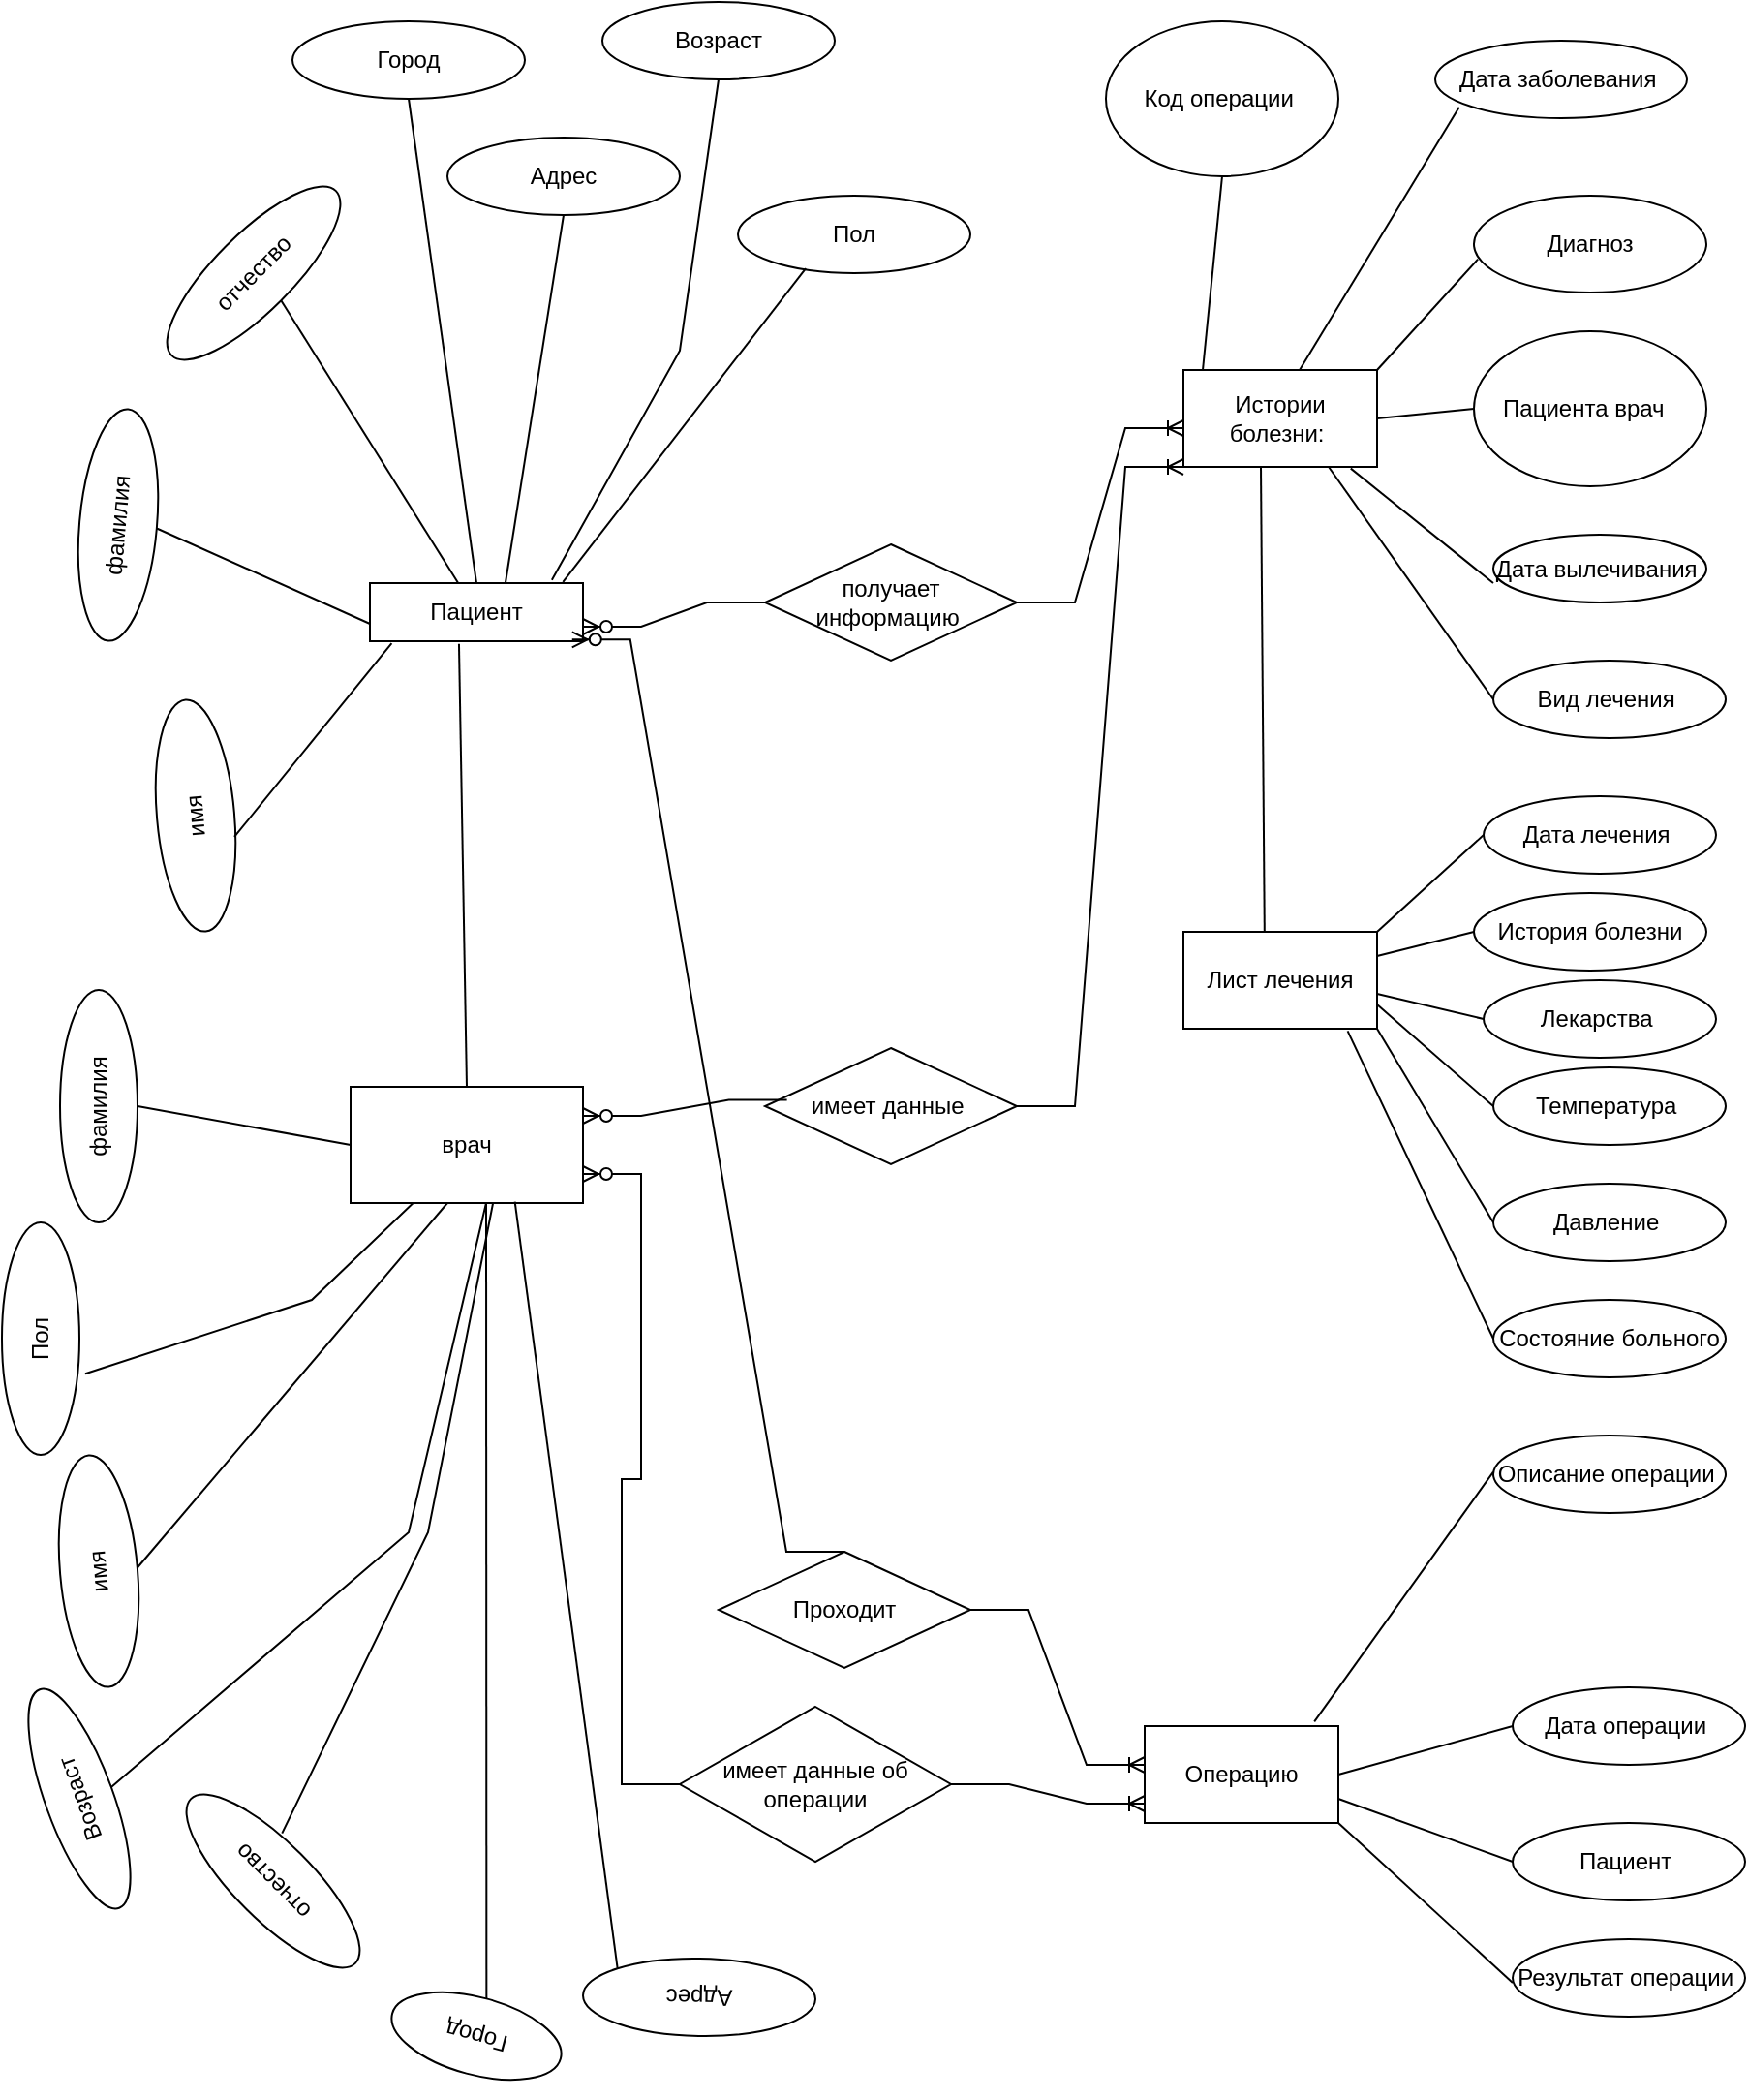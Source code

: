 <mxfile version="20.8.16" type="device"><diagram name="Страница 1" id="7uJj3UmM-R1pDKCrzV0b"><mxGraphModel dx="3129" dy="1347" grid="1" gridSize="10" guides="1" tooltips="1" connect="1" arrows="1" fold="1" page="1" pageScale="1" pageWidth="827" pageHeight="1169" math="0" shadow="0"><root><mxCell id="0"/><mxCell id="1" parent="0"/><mxCell id="b76o8oG3dsatVXxj7xm1-1" value="Пациент" style="rounded=0;whiteSpace=wrap;html=1;" parent="1" vertex="1"><mxGeometry x="80" y="340" width="110" height="30" as="geometry"/></mxCell><mxCell id="b76o8oG3dsatVXxj7xm1-2" value="получает информацию&amp;nbsp;" style="rhombus;whiteSpace=wrap;html=1;" parent="1" vertex="1"><mxGeometry x="284" y="320" width="130" height="60" as="geometry"/></mxCell><mxCell id="b76o8oG3dsatVXxj7xm1-6" value="Истории болезни:&amp;nbsp;" style="rounded=0;whiteSpace=wrap;html=1;" parent="1" vertex="1"><mxGeometry x="500" y="230" width="100" height="50" as="geometry"/></mxCell><mxCell id="b76o8oG3dsatVXxj7xm1-7" value="Пациента врач&amp;nbsp;&amp;nbsp;" style="ellipse;whiteSpace=wrap;html=1;" parent="1" vertex="1"><mxGeometry x="650" y="210" width="120" height="80" as="geometry"/></mxCell><mxCell id="b76o8oG3dsatVXxj7xm1-8" value="" style="endArrow=none;html=1;rounded=0;exitX=1;exitY=0.5;exitDx=0;exitDy=0;" parent="1" source="b76o8oG3dsatVXxj7xm1-6" edge="1"><mxGeometry width="50" height="50" relative="1" as="geometry"><mxPoint x="600" y="300" as="sourcePoint"/><mxPoint x="650" y="250" as="targetPoint"/></mxGeometry></mxCell><mxCell id="b76o8oG3dsatVXxj7xm1-9" value="Диагноз" style="ellipse;whiteSpace=wrap;html=1;" parent="1" vertex="1"><mxGeometry x="650" y="140" width="120" height="50" as="geometry"/></mxCell><mxCell id="b76o8oG3dsatVXxj7xm1-10" value="Дата вылечивания&amp;nbsp;" style="ellipse;whiteSpace=wrap;html=1;" parent="1" vertex="1"><mxGeometry x="660" y="315" width="110" height="35" as="geometry"/></mxCell><mxCell id="b76o8oG3dsatVXxj7xm1-11" value="Дата заболевания&amp;nbsp;" style="ellipse;whiteSpace=wrap;html=1;" parent="1" vertex="1"><mxGeometry x="630" y="60" width="130" height="40" as="geometry"/></mxCell><mxCell id="b76o8oG3dsatVXxj7xm1-12" value="Вид лечения&amp;nbsp;" style="ellipse;whiteSpace=wrap;html=1;" parent="1" vertex="1"><mxGeometry x="660" y="380" width="120" height="40" as="geometry"/></mxCell><mxCell id="b76o8oG3dsatVXxj7xm1-13" value="Код операции&amp;nbsp;" style="ellipse;whiteSpace=wrap;html=1;" parent="1" vertex="1"><mxGeometry x="460" y="50" width="120" height="80" as="geometry"/></mxCell><mxCell id="b76o8oG3dsatVXxj7xm1-15" value="" style="endArrow=none;html=1;rounded=0;entryX=0.017;entryY=0.656;entryDx=0;entryDy=0;entryPerimeter=0;" parent="1" target="b76o8oG3dsatVXxj7xm1-9" edge="1"><mxGeometry width="50" height="50" relative="1" as="geometry"><mxPoint x="600" y="230" as="sourcePoint"/><mxPoint x="650" y="180" as="targetPoint"/></mxGeometry></mxCell><mxCell id="b76o8oG3dsatVXxj7xm1-16" value="" style="endArrow=none;html=1;rounded=0;entryX=0.095;entryY=0.86;entryDx=0;entryDy=0;entryPerimeter=0;" parent="1" target="b76o8oG3dsatVXxj7xm1-11" edge="1"><mxGeometry width="50" height="50" relative="1" as="geometry"><mxPoint x="560" y="230" as="sourcePoint"/><mxPoint x="610" y="180" as="targetPoint"/></mxGeometry></mxCell><mxCell id="b76o8oG3dsatVXxj7xm1-17" value="" style="endArrow=none;html=1;rounded=0;entryX=0.5;entryY=1;entryDx=0;entryDy=0;" parent="1" target="b76o8oG3dsatVXxj7xm1-13" edge="1"><mxGeometry width="50" height="50" relative="1" as="geometry"><mxPoint x="510" y="230" as="sourcePoint"/><mxPoint x="560" y="180" as="targetPoint"/></mxGeometry></mxCell><mxCell id="b76o8oG3dsatVXxj7xm1-18" value="" style="endArrow=none;html=1;rounded=0;exitX=0.864;exitY=1.016;exitDx=0;exitDy=0;exitPerimeter=0;" parent="1" source="b76o8oG3dsatVXxj7xm1-6" edge="1"><mxGeometry width="50" height="50" relative="1" as="geometry"><mxPoint x="610" y="390" as="sourcePoint"/><mxPoint x="660" y="340" as="targetPoint"/></mxGeometry></mxCell><mxCell id="b76o8oG3dsatVXxj7xm1-19" value="" style="endArrow=none;html=1;rounded=0;exitX=0.75;exitY=1;exitDx=0;exitDy=0;" parent="1" source="b76o8oG3dsatVXxj7xm1-6" edge="1"><mxGeometry width="50" height="50" relative="1" as="geometry"><mxPoint x="610" y="450" as="sourcePoint"/><mxPoint x="660" y="400" as="targetPoint"/></mxGeometry></mxCell><mxCell id="b76o8oG3dsatVXxj7xm1-24" value="Лист лечения" style="rounded=0;whiteSpace=wrap;html=1;" parent="1" vertex="1"><mxGeometry x="500" y="520" width="100" height="50" as="geometry"/></mxCell><mxCell id="b76o8oG3dsatVXxj7xm1-25" value="История болезни" style="ellipse;whiteSpace=wrap;html=1;" parent="1" vertex="1"><mxGeometry x="650" y="500" width="120" height="40" as="geometry"/></mxCell><mxCell id="b76o8oG3dsatVXxj7xm1-26" value="Дата лечения&amp;nbsp;" style="ellipse;whiteSpace=wrap;html=1;" parent="1" vertex="1"><mxGeometry x="655" y="450" width="120" height="40" as="geometry"/></mxCell><mxCell id="b76o8oG3dsatVXxj7xm1-27" value="Состояние больного" style="ellipse;whiteSpace=wrap;html=1;" parent="1" vertex="1"><mxGeometry x="660" y="710" width="120" height="40" as="geometry"/></mxCell><mxCell id="b76o8oG3dsatVXxj7xm1-28" value="Давление&amp;nbsp;" style="ellipse;whiteSpace=wrap;html=1;" parent="1" vertex="1"><mxGeometry x="660" y="650" width="120" height="40" as="geometry"/></mxCell><mxCell id="b76o8oG3dsatVXxj7xm1-29" value="Температура&amp;nbsp;" style="ellipse;whiteSpace=wrap;html=1;" parent="1" vertex="1"><mxGeometry x="660" y="590" width="120" height="40" as="geometry"/></mxCell><mxCell id="b76o8oG3dsatVXxj7xm1-30" value="Лекарства&amp;nbsp;" style="ellipse;whiteSpace=wrap;html=1;" parent="1" vertex="1"><mxGeometry x="655" y="545" width="120" height="40" as="geometry"/></mxCell><mxCell id="b76o8oG3dsatVXxj7xm1-32" value="" style="endArrow=none;html=1;rounded=0;exitX=1;exitY=0;exitDx=0;exitDy=0;" parent="1" source="b76o8oG3dsatVXxj7xm1-24" edge="1"><mxGeometry width="50" height="50" relative="1" as="geometry"><mxPoint x="570" y="350" as="sourcePoint"/><mxPoint x="655" y="470" as="targetPoint"/></mxGeometry></mxCell><mxCell id="b76o8oG3dsatVXxj7xm1-33" value="" style="endArrow=none;html=1;rounded=0;exitX=1;exitY=0.25;exitDx=0;exitDy=0;" parent="1" source="b76o8oG3dsatVXxj7xm1-24" edge="1"><mxGeometry width="50" height="50" relative="1" as="geometry"><mxPoint x="565" y="400" as="sourcePoint"/><mxPoint x="650" y="520" as="targetPoint"/></mxGeometry></mxCell><mxCell id="b76o8oG3dsatVXxj7xm1-34" value="" style="endArrow=none;html=1;rounded=0;exitX=1;exitY=0.64;exitDx=0;exitDy=0;entryX=0;entryY=0.5;entryDx=0;entryDy=0;exitPerimeter=0;" parent="1" source="b76o8oG3dsatVXxj7xm1-24" target="b76o8oG3dsatVXxj7xm1-30" edge="1"><mxGeometry width="50" height="50" relative="1" as="geometry"><mxPoint x="610" y="542.5" as="sourcePoint"/><mxPoint x="660" y="530" as="targetPoint"/></mxGeometry></mxCell><mxCell id="b76o8oG3dsatVXxj7xm1-35" value="" style="endArrow=none;html=1;rounded=0;exitX=1;exitY=0.75;exitDx=0;exitDy=0;" parent="1" source="b76o8oG3dsatVXxj7xm1-24" edge="1"><mxGeometry width="50" height="50" relative="1" as="geometry"><mxPoint x="610" y="622.5" as="sourcePoint"/><mxPoint x="660" y="610" as="targetPoint"/></mxGeometry></mxCell><mxCell id="b76o8oG3dsatVXxj7xm1-36" value="" style="endArrow=none;html=1;rounded=0;exitX=1;exitY=1;exitDx=0;exitDy=0;" parent="1" source="b76o8oG3dsatVXxj7xm1-24" edge="1"><mxGeometry width="50" height="50" relative="1" as="geometry"><mxPoint x="610" y="682.5" as="sourcePoint"/><mxPoint x="660" y="670" as="targetPoint"/></mxGeometry></mxCell><mxCell id="b76o8oG3dsatVXxj7xm1-37" value="" style="endArrow=none;html=1;rounded=0;exitX=0.848;exitY=1.024;exitDx=0;exitDy=0;exitPerimeter=0;" parent="1" source="b76o8oG3dsatVXxj7xm1-24" edge="1"><mxGeometry width="50" height="50" relative="1" as="geometry"><mxPoint x="610" y="742.5" as="sourcePoint"/><mxPoint x="660" y="730" as="targetPoint"/></mxGeometry></mxCell><mxCell id="b76o8oG3dsatVXxj7xm1-38" value="Проходит" style="rhombus;whiteSpace=wrap;html=1;" parent="1" vertex="1"><mxGeometry x="260" y="840" width="130" height="60" as="geometry"/></mxCell><mxCell id="b76o8oG3dsatVXxj7xm1-41" value="Операцию" style="rounded=0;whiteSpace=wrap;html=1;" parent="1" vertex="1"><mxGeometry x="480" y="930" width="100" height="50" as="geometry"/></mxCell><mxCell id="b76o8oG3dsatVXxj7xm1-42" value="Описание операции&amp;nbsp;" style="ellipse;whiteSpace=wrap;html=1;" parent="1" vertex="1"><mxGeometry x="660" y="780" width="120" height="40" as="geometry"/></mxCell><mxCell id="b76o8oG3dsatVXxj7xm1-43" value="Результат операции&amp;nbsp;" style="ellipse;whiteSpace=wrap;html=1;" parent="1" vertex="1"><mxGeometry x="670" y="1040" width="120" height="40" as="geometry"/></mxCell><mxCell id="b76o8oG3dsatVXxj7xm1-44" value="Пациент&amp;nbsp;" style="ellipse;whiteSpace=wrap;html=1;" parent="1" vertex="1"><mxGeometry x="670" y="980" width="120" height="40" as="geometry"/></mxCell><mxCell id="b76o8oG3dsatVXxj7xm1-45" value="Дата операции&amp;nbsp;" style="ellipse;whiteSpace=wrap;html=1;" parent="1" vertex="1"><mxGeometry x="670" y="910" width="120" height="40" as="geometry"/></mxCell><mxCell id="b76o8oG3dsatVXxj7xm1-49" value="" style="endArrow=none;html=1;rounded=0;exitX=0.876;exitY=-0.046;exitDx=0;exitDy=0;exitPerimeter=0;" parent="1" source="b76o8oG3dsatVXxj7xm1-41" edge="1"><mxGeometry width="50" height="50" relative="1" as="geometry"><mxPoint x="584.8" y="640.0" as="sourcePoint"/><mxPoint x="660" y="798.8" as="targetPoint"/></mxGeometry></mxCell><mxCell id="b76o8oG3dsatVXxj7xm1-51" value="" style="endArrow=none;html=1;rounded=0;exitX=1;exitY=0.5;exitDx=0;exitDy=0;" parent="1" source="b76o8oG3dsatVXxj7xm1-41" edge="1"><mxGeometry width="50" height="50" relative="1" as="geometry"><mxPoint x="590" y="1000" as="sourcePoint"/><mxPoint x="670" y="930" as="targetPoint"/></mxGeometry></mxCell><mxCell id="b76o8oG3dsatVXxj7xm1-52" value="" style="endArrow=none;html=1;rounded=0;exitX=1;exitY=0.75;exitDx=0;exitDy=0;" parent="1" source="b76o8oG3dsatVXxj7xm1-41" edge="1"><mxGeometry width="50" height="50" relative="1" as="geometry"><mxPoint x="580" y="1025" as="sourcePoint"/><mxPoint x="670" y="1000" as="targetPoint"/></mxGeometry></mxCell><mxCell id="b76o8oG3dsatVXxj7xm1-53" value="" style="endArrow=none;html=1;rounded=0;exitX=1;exitY=1;exitDx=0;exitDy=0;" parent="1" source="b76o8oG3dsatVXxj7xm1-41" edge="1"><mxGeometry width="50" height="50" relative="1" as="geometry"><mxPoint x="580" y="1030" as="sourcePoint"/><mxPoint x="670" y="1062.5" as="targetPoint"/></mxGeometry></mxCell><mxCell id="b76o8oG3dsatVXxj7xm1-55" value="отчество" style="ellipse;whiteSpace=wrap;html=1;rotation=-45;" parent="1" vertex="1"><mxGeometry x="-40" y="160" width="120" height="40" as="geometry"/></mxCell><mxCell id="b76o8oG3dsatVXxj7xm1-56" value="Адрес" style="ellipse;whiteSpace=wrap;html=1;" parent="1" vertex="1"><mxGeometry x="120" y="110" width="120" height="40" as="geometry"/></mxCell><mxCell id="b76o8oG3dsatVXxj7xm1-57" value="Возраст" style="ellipse;whiteSpace=wrap;html=1;" parent="1" vertex="1"><mxGeometry x="200" y="40" width="120" height="40" as="geometry"/></mxCell><mxCell id="b76o8oG3dsatVXxj7xm1-58" value="Пол" style="ellipse;whiteSpace=wrap;html=1;" parent="1" vertex="1"><mxGeometry x="270" y="140" width="120" height="40" as="geometry"/></mxCell><mxCell id="b76o8oG3dsatVXxj7xm1-59" value="Город" style="ellipse;whiteSpace=wrap;html=1;" parent="1" vertex="1"><mxGeometry x="40" y="50" width="120" height="40" as="geometry"/></mxCell><mxCell id="b76o8oG3dsatVXxj7xm1-60" value="имя&lt;br&gt;" style="ellipse;whiteSpace=wrap;html=1;rotation=-95;" parent="1" vertex="1"><mxGeometry x="-70" y="440" width="120" height="40" as="geometry"/></mxCell><mxCell id="b76o8oG3dsatVXxj7xm1-61" value="фамилия" style="ellipse;whiteSpace=wrap;html=1;rotation=-85;" parent="1" vertex="1"><mxGeometry x="-110" y="290" width="120" height="40" as="geometry"/></mxCell><mxCell id="b76o8oG3dsatVXxj7xm1-62" value="" style="endArrow=none;html=1;rounded=0;entryX=0.292;entryY=0.938;entryDx=0;entryDy=0;entryPerimeter=0;exitX=0.906;exitY=-0.017;exitDx=0;exitDy=0;exitPerimeter=0;" parent="1" source="b76o8oG3dsatVXxj7xm1-1" target="b76o8oG3dsatVXxj7xm1-58" edge="1"><mxGeometry width="50" height="50" relative="1" as="geometry"><mxPoint x="190" y="330" as="sourcePoint"/><mxPoint x="200" y="230" as="targetPoint"/></mxGeometry></mxCell><mxCell id="b76o8oG3dsatVXxj7xm1-63" value="" style="endArrow=none;html=1;rounded=0;entryX=0.5;entryY=1;entryDx=0;entryDy=0;exitX=0.636;exitY=0;exitDx=0;exitDy=0;exitPerimeter=0;" parent="1" source="b76o8oG3dsatVXxj7xm1-1" target="b76o8oG3dsatVXxj7xm1-56" edge="1"><mxGeometry width="50" height="50" relative="1" as="geometry"><mxPoint x="100.0" y="330.98" as="sourcePoint"/><mxPoint x="225.38" y="169.01" as="targetPoint"/></mxGeometry></mxCell><mxCell id="b76o8oG3dsatVXxj7xm1-64" value="" style="endArrow=none;html=1;rounded=0;entryX=0.5;entryY=1;entryDx=0;entryDy=0;" parent="1" source="b76o8oG3dsatVXxj7xm1-1" edge="1" target="b76o8oG3dsatVXxj7xm1-55"><mxGeometry width="50" height="50" relative="1" as="geometry"><mxPoint x="14.58" y="370" as="sourcePoint"/><mxPoint x="90.0" y="199.01" as="targetPoint"/></mxGeometry></mxCell><mxCell id="b76o8oG3dsatVXxj7xm1-65" value="" style="endArrow=none;html=1;rounded=0;entryX=0.5;entryY=1;entryDx=0;entryDy=0;" parent="1" target="b76o8oG3dsatVXxj7xm1-61" edge="1"><mxGeometry width="50" height="50" relative="1" as="geometry"><mxPoint x="80.003" y="360.99" as="sourcePoint"/><mxPoint x="39.33" y="220.0" as="targetPoint"/></mxGeometry></mxCell><mxCell id="b76o8oG3dsatVXxj7xm1-68" value="" style="endArrow=none;html=1;rounded=0;entryX=0.102;entryY=1.035;entryDx=0;entryDy=0;entryPerimeter=0;" parent="1" edge="1" target="b76o8oG3dsatVXxj7xm1-1"><mxGeometry width="50" height="50" relative="1" as="geometry"><mxPoint x="10" y="470.99" as="sourcePoint"/><mxPoint x="49.33" y="380.0" as="targetPoint"/></mxGeometry></mxCell><mxCell id="b76o8oG3dsatVXxj7xm1-69" value="" style="endArrow=none;html=1;rounded=0;entryX=0.5;entryY=1;entryDx=0;entryDy=0;exitX=0.5;exitY=0;exitDx=0;exitDy=0;" parent="1" source="b76o8oG3dsatVXxj7xm1-1" edge="1" target="b76o8oG3dsatVXxj7xm1-59"><mxGeometry width="50" height="50" relative="1" as="geometry"><mxPoint x="140" y="330" as="sourcePoint"/><mxPoint x="130.04" y="100" as="targetPoint"/></mxGeometry></mxCell><mxCell id="b76o8oG3dsatVXxj7xm1-70" value="" style="endArrow=none;html=1;rounded=0;entryX=0.5;entryY=1;entryDx=0;entryDy=0;exitX=0.854;exitY=-0.053;exitDx=0;exitDy=0;exitPerimeter=0;" parent="1" source="b76o8oG3dsatVXxj7xm1-1" edge="1" target="b76o8oG3dsatVXxj7xm1-57"><mxGeometry width="50" height="50" relative="1" as="geometry"><mxPoint x="233.96" y="260" as="sourcePoint"/><mxPoint x="284" y="90" as="targetPoint"/><Array as="points"><mxPoint x="240" y="220"/></Array></mxGeometry></mxCell><mxCell id="b76o8oG3dsatVXxj7xm1-77" value="" style="endArrow=none;html=1;rounded=0;exitX=0.75;exitY=1;exitDx=0;exitDy=0;entryX=0.419;entryY=0.001;entryDx=0;entryDy=0;entryPerimeter=0;" parent="1" target="b76o8oG3dsatVXxj7xm1-24" edge="1"><mxGeometry width="50" height="50" relative="1" as="geometry"><mxPoint x="540" y="280" as="sourcePoint"/><mxPoint x="625" y="400" as="targetPoint"/></mxGeometry></mxCell><mxCell id="b76o8oG3dsatVXxj7xm1-79" value="врач" style="rounded=0;whiteSpace=wrap;html=1;" parent="1" vertex="1"><mxGeometry x="70" y="600" width="120" height="60" as="geometry"/></mxCell><mxCell id="b76o8oG3dsatVXxj7xm1-80" value="" style="endArrow=none;html=1;rounded=0;entryX=0.5;entryY=0;entryDx=0;entryDy=0;exitX=0.418;exitY=1.045;exitDx=0;exitDy=0;exitPerimeter=0;" parent="1" source="b76o8oG3dsatVXxj7xm1-1" target="b76o8oG3dsatVXxj7xm1-79" edge="1"><mxGeometry width="50" height="50" relative="1" as="geometry"><mxPoint x="150" y="370" as="sourcePoint"/><mxPoint x="250" y="580" as="targetPoint"/></mxGeometry></mxCell><mxCell id="b76o8oG3dsatVXxj7xm1-84" value="имеет данные об операции" style="rhombus;whiteSpace=wrap;html=1;" parent="1" vertex="1"><mxGeometry x="240" y="920" width="140" height="80" as="geometry"/></mxCell><mxCell id="b76o8oG3dsatVXxj7xm1-86" value="имя&lt;br&gt;" style="ellipse;whiteSpace=wrap;html=1;rotation=-95;" parent="1" vertex="1"><mxGeometry x="-120" y="830" width="120" height="40" as="geometry"/></mxCell><mxCell id="b76o8oG3dsatVXxj7xm1-87" value="фамилия" style="ellipse;whiteSpace=wrap;html=1;rotation=-90;" parent="1" vertex="1"><mxGeometry x="-120" y="590" width="120" height="40" as="geometry"/></mxCell><mxCell id="b76o8oG3dsatVXxj7xm1-88" value="отчество" style="ellipse;whiteSpace=wrap;html=1;rotation=-135;" parent="1" vertex="1"><mxGeometry x="-30" y="990" width="120" height="40" as="geometry"/></mxCell><mxCell id="b76o8oG3dsatVXxj7xm1-89" value="Адрес" style="ellipse;whiteSpace=wrap;html=1;rotation=-179;" parent="1" vertex="1"><mxGeometry x="190" y="1050" width="120" height="40" as="geometry"/></mxCell><mxCell id="b76o8oG3dsatVXxj7xm1-90" value="Город" style="ellipse;whiteSpace=wrap;html=1;rotation=-165;" parent="1" vertex="1"><mxGeometry x="90" y="1070" width="90" height="40" as="geometry"/></mxCell><mxCell id="b76o8oG3dsatVXxj7xm1-91" value="Возраст" style="ellipse;whiteSpace=wrap;html=1;rotation=-110;" parent="1" vertex="1"><mxGeometry x="-130" y="950" width="120" height="35" as="geometry"/></mxCell><mxCell id="b76o8oG3dsatVXxj7xm1-92" value="Пол" style="ellipse;whiteSpace=wrap;html=1;rotation=-90;" parent="1" vertex="1"><mxGeometry x="-150" y="710" width="120" height="40" as="geometry"/></mxCell><mxCell id="b76o8oG3dsatVXxj7xm1-93" value="" style="endArrow=none;html=1;rounded=0;exitX=0.5;exitY=1;exitDx=0;exitDy=0;entryX=0;entryY=0.5;entryDx=0;entryDy=0;" parent="1" target="b76o8oG3dsatVXxj7xm1-79" edge="1" source="b76o8oG3dsatVXxj7xm1-87"><mxGeometry width="50" height="50" relative="1" as="geometry"><mxPoint x="50.0" y="630.3" as="sourcePoint"/><mxPoint x="137.68" y="930" as="targetPoint"/></mxGeometry></mxCell><mxCell id="b76o8oG3dsatVXxj7xm1-95" value="" style="endArrow=none;html=1;rounded=0;exitX=0.686;exitY=1.005;exitDx=0;exitDy=0;exitPerimeter=0;entryX=0.349;entryY=1.075;entryDx=0;entryDy=0;entryPerimeter=0;" parent="1" target="b76o8oG3dsatVXxj7xm1-92" edge="1"><mxGeometry width="50" height="50" relative="1" as="geometry"><mxPoint x="102.32" y="660" as="sourcePoint"/><mxPoint x="190" y="959.7" as="targetPoint"/><Array as="points"><mxPoint x="50" y="710"/></Array></mxGeometry></mxCell><mxCell id="b76o8oG3dsatVXxj7xm1-96" value="" style="endArrow=none;html=1;rounded=0;exitX=0.686;exitY=1.005;exitDx=0;exitDy=0;exitPerimeter=0;entryX=0.5;entryY=1;entryDx=0;entryDy=0;" parent="1" target="b76o8oG3dsatVXxj7xm1-86" edge="1"><mxGeometry width="50" height="50" relative="1" as="geometry"><mxPoint x="120.0" y="660" as="sourcePoint"/><mxPoint x="207.68" y="959.7" as="targetPoint"/></mxGeometry></mxCell><mxCell id="b76o8oG3dsatVXxj7xm1-97" value="" style="endArrow=none;html=1;rounded=0;exitX=0.686;exitY=1.005;exitDx=0;exitDy=0;exitPerimeter=0;entryX=0.5;entryY=1;entryDx=0;entryDy=0;" parent="1" target="b76o8oG3dsatVXxj7xm1-91" edge="1"><mxGeometry width="50" height="50" relative="1" as="geometry"><mxPoint x="140.0" y="660" as="sourcePoint"/><mxPoint x="79.924" y="788.257" as="targetPoint"/><Array as="points"><mxPoint x="100" y="830"/></Array></mxGeometry></mxCell><mxCell id="b76o8oG3dsatVXxj7xm1-98" value="" style="endArrow=none;html=1;rounded=0;exitX=0.686;exitY=1.005;exitDx=0;exitDy=0;exitPerimeter=0;entryX=0.618;entryY=1.018;entryDx=0;entryDy=0;entryPerimeter=0;" parent="1" target="b76o8oG3dsatVXxj7xm1-88" edge="1"><mxGeometry width="50" height="50" relative="1" as="geometry"><mxPoint x="143.56" y="660" as="sourcePoint"/><mxPoint x="10.005" y="886.515" as="targetPoint"/><Array as="points"><mxPoint x="110" y="830"/></Array></mxGeometry></mxCell><mxCell id="b76o8oG3dsatVXxj7xm1-99" value="" style="endArrow=none;html=1;rounded=0;exitX=0.686;exitY=1.005;exitDx=0;exitDy=0;exitPerimeter=0;entryX=0.5;entryY=1;entryDx=0;entryDy=0;" parent="1" target="b76o8oG3dsatVXxj7xm1-90" edge="1"><mxGeometry width="50" height="50" relative="1" as="geometry"><mxPoint x="140.0" y="660" as="sourcePoint"/><mxPoint x="227.68" y="959.7" as="targetPoint"/></mxGeometry></mxCell><mxCell id="b76o8oG3dsatVXxj7xm1-100" value="" style="endArrow=none;html=1;rounded=0;exitX=0.686;exitY=1.005;exitDx=0;exitDy=0;exitPerimeter=0;entryX=1;entryY=1;entryDx=0;entryDy=0;" parent="1" target="b76o8oG3dsatVXxj7xm1-89" edge="1"><mxGeometry width="50" height="50" relative="1" as="geometry"><mxPoint x="154.82" y="659.32" as="sourcePoint"/><mxPoint x="149.996" y="1050.001" as="targetPoint"/></mxGeometry></mxCell><mxCell id="_x0e4PG8g48va_iEkCtJ-3" value="" style="edgeStyle=entityRelationEdgeStyle;fontSize=12;html=1;endArrow=ERzeroToMany;endFill=1;rounded=0;entryX=1;entryY=0.75;entryDx=0;entryDy=0;exitX=0;exitY=0.5;exitDx=0;exitDy=0;" edge="1" parent="1" source="b76o8oG3dsatVXxj7xm1-84" target="b76o8oG3dsatVXxj7xm1-79"><mxGeometry width="100" height="100" relative="1" as="geometry"><mxPoint x="140" y="780" as="sourcePoint"/><mxPoint x="240" y="680" as="targetPoint"/></mxGeometry></mxCell><mxCell id="_x0e4PG8g48va_iEkCtJ-5" value="" style="edgeStyle=entityRelationEdgeStyle;fontSize=12;html=1;endArrow=ERoneToMany;rounded=0;exitX=1;exitY=0.5;exitDx=0;exitDy=0;" edge="1" parent="1" source="b76o8oG3dsatVXxj7xm1-84"><mxGeometry width="100" height="100" relative="1" as="geometry"><mxPoint x="380" y="1070" as="sourcePoint"/><mxPoint x="480" y="970" as="targetPoint"/></mxGeometry></mxCell><mxCell id="_x0e4PG8g48va_iEkCtJ-6" value="" style="edgeStyle=entityRelationEdgeStyle;fontSize=12;html=1;endArrow=ERoneToMany;rounded=0;exitX=1;exitY=0.5;exitDx=0;exitDy=0;" edge="1" parent="1" source="b76o8oG3dsatVXxj7xm1-38"><mxGeometry width="100" height="100" relative="1" as="geometry"><mxPoint x="390" y="940" as="sourcePoint"/><mxPoint x="480" y="950" as="targetPoint"/></mxGeometry></mxCell><mxCell id="_x0e4PG8g48va_iEkCtJ-8" value="" style="edgeStyle=entityRelationEdgeStyle;fontSize=12;html=1;endArrow=ERzeroToMany;endFill=1;rounded=0;entryX=0.949;entryY=0.972;entryDx=0;entryDy=0;entryPerimeter=0;exitX=0.5;exitY=0;exitDx=0;exitDy=0;" edge="1" parent="1" source="b76o8oG3dsatVXxj7xm1-38" target="b76o8oG3dsatVXxj7xm1-1"><mxGeometry width="100" height="100" relative="1" as="geometry"><mxPoint x="370" y="620" as="sourcePoint"/><mxPoint x="470" y="520" as="targetPoint"/></mxGeometry></mxCell><mxCell id="_x0e4PG8g48va_iEkCtJ-9" value="" style="edgeStyle=entityRelationEdgeStyle;fontSize=12;html=1;endArrow=ERzeroToMany;endFill=1;rounded=0;entryX=1;entryY=0.75;entryDx=0;entryDy=0;exitX=0;exitY=0.5;exitDx=0;exitDy=0;" edge="1" parent="1" source="b76o8oG3dsatVXxj7xm1-2" target="b76o8oG3dsatVXxj7xm1-1"><mxGeometry width="100" height="100" relative="1" as="geometry"><mxPoint x="299" y="530" as="sourcePoint"/><mxPoint x="399" y="430" as="targetPoint"/></mxGeometry></mxCell><mxCell id="_x0e4PG8g48va_iEkCtJ-10" value="" style="edgeStyle=entityRelationEdgeStyle;fontSize=12;html=1;endArrow=ERoneToMany;rounded=0;exitX=1;exitY=0.5;exitDx=0;exitDy=0;" edge="1" parent="1" source="b76o8oG3dsatVXxj7xm1-2"><mxGeometry width="100" height="100" relative="1" as="geometry"><mxPoint x="400" y="360" as="sourcePoint"/><mxPoint x="500" y="260" as="targetPoint"/></mxGeometry></mxCell><mxCell id="_x0e4PG8g48va_iEkCtJ-11" value="имеет данные&amp;nbsp;" style="rhombus;whiteSpace=wrap;html=1;" vertex="1" parent="1"><mxGeometry x="284" y="580" width="130" height="60" as="geometry"/></mxCell><mxCell id="_x0e4PG8g48va_iEkCtJ-12" value="" style="edgeStyle=entityRelationEdgeStyle;fontSize=12;html=1;endArrow=ERzeroToMany;endFill=1;rounded=0;entryX=1;entryY=0.25;entryDx=0;entryDy=0;exitX=0.087;exitY=0.446;exitDx=0;exitDy=0;exitPerimeter=0;" edge="1" parent="1" source="_x0e4PG8g48va_iEkCtJ-11" target="b76o8oG3dsatVXxj7xm1-79"><mxGeometry width="100" height="100" relative="1" as="geometry"><mxPoint x="300" y="750" as="sourcePoint"/><mxPoint x="400" y="650" as="targetPoint"/></mxGeometry></mxCell><mxCell id="_x0e4PG8g48va_iEkCtJ-13" value="" style="edgeStyle=entityRelationEdgeStyle;fontSize=12;html=1;endArrow=ERoneToMany;rounded=0;entryX=0;entryY=1;entryDx=0;entryDy=0;exitX=1;exitY=0.5;exitDx=0;exitDy=0;" edge="1" parent="1" source="_x0e4PG8g48va_iEkCtJ-11" target="b76o8oG3dsatVXxj7xm1-6"><mxGeometry width="100" height="100" relative="1" as="geometry"><mxPoint x="400" y="460" as="sourcePoint"/><mxPoint x="500" y="360" as="targetPoint"/></mxGeometry></mxCell></root></mxGraphModel></diagram></mxfile>